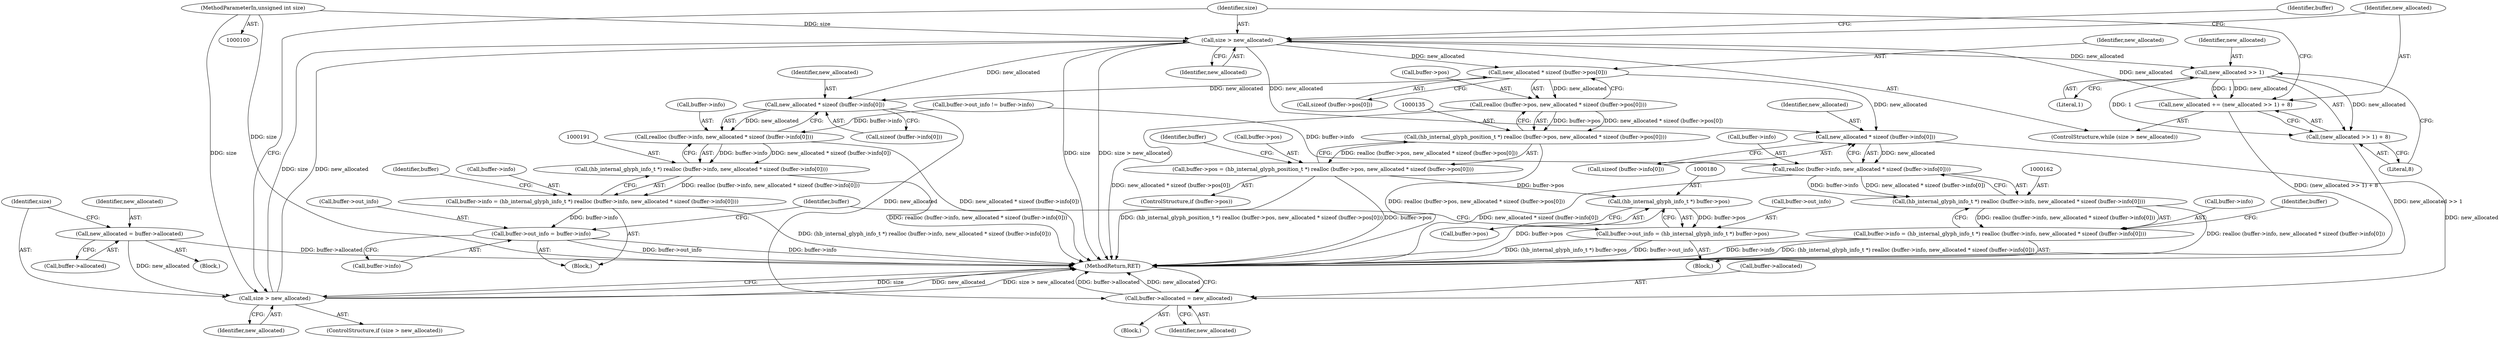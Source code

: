 digraph "1_harfbuzz_a6a79df5fe2ed2cd307e7a991346faee164e70d9_1@API" {
"1000116" [label="(Call,size > new_allocated)"];
"1000111" [label="(Call,size > new_allocated)"];
"1000102" [label="(MethodParameterIn,unsigned int size)"];
"1000105" [label="(Call,new_allocated = buffer->allocated)"];
"1000119" [label="(Call,new_allocated += (new_allocated >> 1) + 8)"];
"1000122" [label="(Call,new_allocated >> 1)"];
"1000116" [label="(Call,size > new_allocated)"];
"1000140" [label="(Call,new_allocated * sizeof (buffer->pos[0]))"];
"1000136" [label="(Call,realloc (buffer->pos, new_allocated * sizeof (buffer->pos[0])))"];
"1000134" [label="(Call,(hb_internal_glyph_position_t *) realloc (buffer->pos, new_allocated * sizeof (buffer->pos[0])))"];
"1000130" [label="(Call,buffer->pos = (hb_internal_glyph_position_t *) realloc (buffer->pos, new_allocated * sizeof (buffer->pos[0])))"];
"1000179" [label="(Call,(hb_internal_glyph_info_t *) buffer->pos)"];
"1000175" [label="(Call,buffer->out_info = (hb_internal_glyph_info_t *) buffer->pos)"];
"1000167" [label="(Call,new_allocated * sizeof (buffer->info[0]))"];
"1000163" [label="(Call,realloc (buffer->info, new_allocated * sizeof (buffer->info[0])))"];
"1000161" [label="(Call,(hb_internal_glyph_info_t *) realloc (buffer->info, new_allocated * sizeof (buffer->info[0])))"];
"1000157" [label="(Call,buffer->info = (hb_internal_glyph_info_t *) realloc (buffer->info, new_allocated * sizeof (buffer->info[0])))"];
"1000211" [label="(Call,buffer->allocated = new_allocated)"];
"1000196" [label="(Call,new_allocated * sizeof (buffer->info[0]))"];
"1000192" [label="(Call,realloc (buffer->info, new_allocated * sizeof (buffer->info[0])))"];
"1000190" [label="(Call,(hb_internal_glyph_info_t *) realloc (buffer->info, new_allocated * sizeof (buffer->info[0])))"];
"1000186" [label="(Call,buffer->info = (hb_internal_glyph_info_t *) realloc (buffer->info, new_allocated * sizeof (buffer->info[0])))"];
"1000204" [label="(Call,buffer->out_info = buffer->info)"];
"1000121" [label="(Call,(new_allocated >> 1) + 8)"];
"1000187" [label="(Call,buffer->info)"];
"1000149" [label="(Call,buffer->out_info != buffer->info)"];
"1000206" [label="(Identifier,buffer)"];
"1000177" [label="(Identifier,buffer)"];
"1000212" [label="(Call,buffer->allocated)"];
"1000117" [label="(Identifier,size)"];
"1000121" [label="(Call,(new_allocated >> 1) + 8)"];
"1000142" [label="(Call,sizeof (buffer->pos[0]))"];
"1000137" [label="(Call,buffer->pos)"];
"1000211" [label="(Call,buffer->allocated = new_allocated)"];
"1000175" [label="(Call,buffer->out_info = (hb_internal_glyph_info_t *) buffer->pos)"];
"1000124" [label="(Literal,1)"];
"1000125" [label="(Literal,8)"];
"1000181" [label="(Call,buffer->pos)"];
"1000130" [label="(Call,buffer->pos = (hb_internal_glyph_position_t *) realloc (buffer->pos, new_allocated * sizeof (buffer->pos[0])))"];
"1000111" [label="(Call,size > new_allocated)"];
"1000161" [label="(Call,(hb_internal_glyph_info_t *) realloc (buffer->info, new_allocated * sizeof (buffer->info[0])))"];
"1000140" [label="(Call,new_allocated * sizeof (buffer->pos[0]))"];
"1000190" [label="(Call,(hb_internal_glyph_info_t *) realloc (buffer->info, new_allocated * sizeof (buffer->info[0])))"];
"1000122" [label="(Call,new_allocated >> 1)"];
"1000168" [label="(Identifier,new_allocated)"];
"1000112" [label="(Identifier,size)"];
"1000107" [label="(Call,buffer->allocated)"];
"1000151" [label="(Identifier,buffer)"];
"1000163" [label="(Call,realloc (buffer->info, new_allocated * sizeof (buffer->info[0])))"];
"1000105" [label="(Call,new_allocated = buffer->allocated)"];
"1000208" [label="(Call,buffer->info)"];
"1000179" [label="(Call,(hb_internal_glyph_info_t *) buffer->pos)"];
"1000113" [label="(Identifier,new_allocated)"];
"1000126" [label="(ControlStructure,if (buffer->pos))"];
"1000213" [label="(Identifier,buffer)"];
"1000158" [label="(Call,buffer->info)"];
"1000192" [label="(Call,realloc (buffer->info, new_allocated * sizeof (buffer->info[0])))"];
"1000196" [label="(Call,new_allocated * sizeof (buffer->info[0]))"];
"1000216" [label="(MethodReturn,RET)"];
"1000115" [label="(ControlStructure,while (size > new_allocated))"];
"1000128" [label="(Identifier,buffer)"];
"1000106" [label="(Identifier,new_allocated)"];
"1000169" [label="(Call,sizeof (buffer->info[0]))"];
"1000114" [label="(Block,)"];
"1000193" [label="(Call,buffer->info)"];
"1000118" [label="(Identifier,new_allocated)"];
"1000205" [label="(Call,buffer->out_info)"];
"1000119" [label="(Call,new_allocated += (new_allocated >> 1) + 8)"];
"1000136" [label="(Call,realloc (buffer->pos, new_allocated * sizeof (buffer->pos[0])))"];
"1000103" [label="(Block,)"];
"1000120" [label="(Identifier,new_allocated)"];
"1000176" [label="(Call,buffer->out_info)"];
"1000204" [label="(Call,buffer->out_info = buffer->info)"];
"1000131" [label="(Call,buffer->pos)"];
"1000215" [label="(Identifier,new_allocated)"];
"1000116" [label="(Call,size > new_allocated)"];
"1000157" [label="(Call,buffer->info = (hb_internal_glyph_info_t *) realloc (buffer->info, new_allocated * sizeof (buffer->info[0])))"];
"1000186" [label="(Call,buffer->info = (hb_internal_glyph_info_t *) realloc (buffer->info, new_allocated * sizeof (buffer->info[0])))"];
"1000167" [label="(Call,new_allocated * sizeof (buffer->info[0]))"];
"1000164" [label="(Call,buffer->info)"];
"1000141" [label="(Identifier,new_allocated)"];
"1000185" [label="(Block,)"];
"1000102" [label="(MethodParameterIn,unsigned int size)"];
"1000134" [label="(Call,(hb_internal_glyph_position_t *) realloc (buffer->pos, new_allocated * sizeof (buffer->pos[0])))"];
"1000156" [label="(Block,)"];
"1000198" [label="(Call,sizeof (buffer->info[0]))"];
"1000123" [label="(Identifier,new_allocated)"];
"1000197" [label="(Identifier,new_allocated)"];
"1000110" [label="(ControlStructure,if (size > new_allocated))"];
"1000116" -> "1000115"  [label="AST: "];
"1000116" -> "1000118"  [label="CFG: "];
"1000117" -> "1000116"  [label="AST: "];
"1000118" -> "1000116"  [label="AST: "];
"1000120" -> "1000116"  [label="CFG: "];
"1000128" -> "1000116"  [label="CFG: "];
"1000116" -> "1000216"  [label="DDG: size"];
"1000116" -> "1000216"  [label="DDG: size > new_allocated"];
"1000111" -> "1000116"  [label="DDG: size"];
"1000111" -> "1000116"  [label="DDG: new_allocated"];
"1000102" -> "1000116"  [label="DDG: size"];
"1000119" -> "1000116"  [label="DDG: new_allocated"];
"1000116" -> "1000122"  [label="DDG: new_allocated"];
"1000116" -> "1000140"  [label="DDG: new_allocated"];
"1000116" -> "1000167"  [label="DDG: new_allocated"];
"1000116" -> "1000196"  [label="DDG: new_allocated"];
"1000111" -> "1000110"  [label="AST: "];
"1000111" -> "1000113"  [label="CFG: "];
"1000112" -> "1000111"  [label="AST: "];
"1000113" -> "1000111"  [label="AST: "];
"1000117" -> "1000111"  [label="CFG: "];
"1000216" -> "1000111"  [label="CFG: "];
"1000111" -> "1000216"  [label="DDG: size"];
"1000111" -> "1000216"  [label="DDG: new_allocated"];
"1000111" -> "1000216"  [label="DDG: size > new_allocated"];
"1000102" -> "1000111"  [label="DDG: size"];
"1000105" -> "1000111"  [label="DDG: new_allocated"];
"1000102" -> "1000100"  [label="AST: "];
"1000102" -> "1000216"  [label="DDG: size"];
"1000105" -> "1000103"  [label="AST: "];
"1000105" -> "1000107"  [label="CFG: "];
"1000106" -> "1000105"  [label="AST: "];
"1000107" -> "1000105"  [label="AST: "];
"1000112" -> "1000105"  [label="CFG: "];
"1000105" -> "1000216"  [label="DDG: buffer->allocated"];
"1000119" -> "1000115"  [label="AST: "];
"1000119" -> "1000121"  [label="CFG: "];
"1000120" -> "1000119"  [label="AST: "];
"1000121" -> "1000119"  [label="AST: "];
"1000117" -> "1000119"  [label="CFG: "];
"1000119" -> "1000216"  [label="DDG: (new_allocated >> 1) + 8"];
"1000122" -> "1000119"  [label="DDG: new_allocated"];
"1000122" -> "1000119"  [label="DDG: 1"];
"1000122" -> "1000121"  [label="AST: "];
"1000122" -> "1000124"  [label="CFG: "];
"1000123" -> "1000122"  [label="AST: "];
"1000124" -> "1000122"  [label="AST: "];
"1000125" -> "1000122"  [label="CFG: "];
"1000122" -> "1000121"  [label="DDG: new_allocated"];
"1000122" -> "1000121"  [label="DDG: 1"];
"1000140" -> "1000136"  [label="AST: "];
"1000140" -> "1000142"  [label="CFG: "];
"1000141" -> "1000140"  [label="AST: "];
"1000142" -> "1000140"  [label="AST: "];
"1000136" -> "1000140"  [label="CFG: "];
"1000140" -> "1000136"  [label="DDG: new_allocated"];
"1000140" -> "1000167"  [label="DDG: new_allocated"];
"1000140" -> "1000196"  [label="DDG: new_allocated"];
"1000136" -> "1000134"  [label="AST: "];
"1000137" -> "1000136"  [label="AST: "];
"1000134" -> "1000136"  [label="CFG: "];
"1000136" -> "1000216"  [label="DDG: new_allocated * sizeof (buffer->pos[0])"];
"1000136" -> "1000134"  [label="DDG: buffer->pos"];
"1000136" -> "1000134"  [label="DDG: new_allocated * sizeof (buffer->pos[0])"];
"1000134" -> "1000130"  [label="AST: "];
"1000135" -> "1000134"  [label="AST: "];
"1000130" -> "1000134"  [label="CFG: "];
"1000134" -> "1000216"  [label="DDG: realloc (buffer->pos, new_allocated * sizeof (buffer->pos[0]))"];
"1000134" -> "1000130"  [label="DDG: realloc (buffer->pos, new_allocated * sizeof (buffer->pos[0]))"];
"1000130" -> "1000126"  [label="AST: "];
"1000131" -> "1000130"  [label="AST: "];
"1000151" -> "1000130"  [label="CFG: "];
"1000130" -> "1000216"  [label="DDG: (hb_internal_glyph_position_t *) realloc (buffer->pos, new_allocated * sizeof (buffer->pos[0]))"];
"1000130" -> "1000216"  [label="DDG: buffer->pos"];
"1000130" -> "1000179"  [label="DDG: buffer->pos"];
"1000179" -> "1000175"  [label="AST: "];
"1000179" -> "1000181"  [label="CFG: "];
"1000180" -> "1000179"  [label="AST: "];
"1000181" -> "1000179"  [label="AST: "];
"1000175" -> "1000179"  [label="CFG: "];
"1000179" -> "1000216"  [label="DDG: buffer->pos"];
"1000179" -> "1000175"  [label="DDG: buffer->pos"];
"1000175" -> "1000156"  [label="AST: "];
"1000176" -> "1000175"  [label="AST: "];
"1000213" -> "1000175"  [label="CFG: "];
"1000175" -> "1000216"  [label="DDG: (hb_internal_glyph_info_t *) buffer->pos"];
"1000175" -> "1000216"  [label="DDG: buffer->out_info"];
"1000167" -> "1000163"  [label="AST: "];
"1000167" -> "1000169"  [label="CFG: "];
"1000168" -> "1000167"  [label="AST: "];
"1000169" -> "1000167"  [label="AST: "];
"1000163" -> "1000167"  [label="CFG: "];
"1000167" -> "1000163"  [label="DDG: new_allocated"];
"1000167" -> "1000211"  [label="DDG: new_allocated"];
"1000163" -> "1000161"  [label="AST: "];
"1000164" -> "1000163"  [label="AST: "];
"1000161" -> "1000163"  [label="CFG: "];
"1000163" -> "1000216"  [label="DDG: new_allocated * sizeof (buffer->info[0])"];
"1000163" -> "1000161"  [label="DDG: buffer->info"];
"1000163" -> "1000161"  [label="DDG: new_allocated * sizeof (buffer->info[0])"];
"1000149" -> "1000163"  [label="DDG: buffer->info"];
"1000161" -> "1000157"  [label="AST: "];
"1000162" -> "1000161"  [label="AST: "];
"1000157" -> "1000161"  [label="CFG: "];
"1000161" -> "1000216"  [label="DDG: realloc (buffer->info, new_allocated * sizeof (buffer->info[0]))"];
"1000161" -> "1000157"  [label="DDG: realloc (buffer->info, new_allocated * sizeof (buffer->info[0]))"];
"1000157" -> "1000156"  [label="AST: "];
"1000158" -> "1000157"  [label="AST: "];
"1000177" -> "1000157"  [label="CFG: "];
"1000157" -> "1000216"  [label="DDG: buffer->info"];
"1000157" -> "1000216"  [label="DDG: (hb_internal_glyph_info_t *) realloc (buffer->info, new_allocated * sizeof (buffer->info[0]))"];
"1000211" -> "1000114"  [label="AST: "];
"1000211" -> "1000215"  [label="CFG: "];
"1000212" -> "1000211"  [label="AST: "];
"1000215" -> "1000211"  [label="AST: "];
"1000216" -> "1000211"  [label="CFG: "];
"1000211" -> "1000216"  [label="DDG: buffer->allocated"];
"1000211" -> "1000216"  [label="DDG: new_allocated"];
"1000196" -> "1000211"  [label="DDG: new_allocated"];
"1000196" -> "1000192"  [label="AST: "];
"1000196" -> "1000198"  [label="CFG: "];
"1000197" -> "1000196"  [label="AST: "];
"1000198" -> "1000196"  [label="AST: "];
"1000192" -> "1000196"  [label="CFG: "];
"1000196" -> "1000192"  [label="DDG: new_allocated"];
"1000192" -> "1000190"  [label="AST: "];
"1000193" -> "1000192"  [label="AST: "];
"1000190" -> "1000192"  [label="CFG: "];
"1000192" -> "1000216"  [label="DDG: new_allocated * sizeof (buffer->info[0])"];
"1000192" -> "1000190"  [label="DDG: buffer->info"];
"1000192" -> "1000190"  [label="DDG: new_allocated * sizeof (buffer->info[0])"];
"1000149" -> "1000192"  [label="DDG: buffer->info"];
"1000190" -> "1000186"  [label="AST: "];
"1000191" -> "1000190"  [label="AST: "];
"1000186" -> "1000190"  [label="CFG: "];
"1000190" -> "1000216"  [label="DDG: realloc (buffer->info, new_allocated * sizeof (buffer->info[0]))"];
"1000190" -> "1000186"  [label="DDG: realloc (buffer->info, new_allocated * sizeof (buffer->info[0]))"];
"1000186" -> "1000185"  [label="AST: "];
"1000187" -> "1000186"  [label="AST: "];
"1000206" -> "1000186"  [label="CFG: "];
"1000186" -> "1000216"  [label="DDG: (hb_internal_glyph_info_t *) realloc (buffer->info, new_allocated * sizeof (buffer->info[0]))"];
"1000186" -> "1000204"  [label="DDG: buffer->info"];
"1000204" -> "1000185"  [label="AST: "];
"1000204" -> "1000208"  [label="CFG: "];
"1000205" -> "1000204"  [label="AST: "];
"1000208" -> "1000204"  [label="AST: "];
"1000213" -> "1000204"  [label="CFG: "];
"1000204" -> "1000216"  [label="DDG: buffer->info"];
"1000204" -> "1000216"  [label="DDG: buffer->out_info"];
"1000121" -> "1000125"  [label="CFG: "];
"1000125" -> "1000121"  [label="AST: "];
"1000121" -> "1000216"  [label="DDG: new_allocated >> 1"];
}
